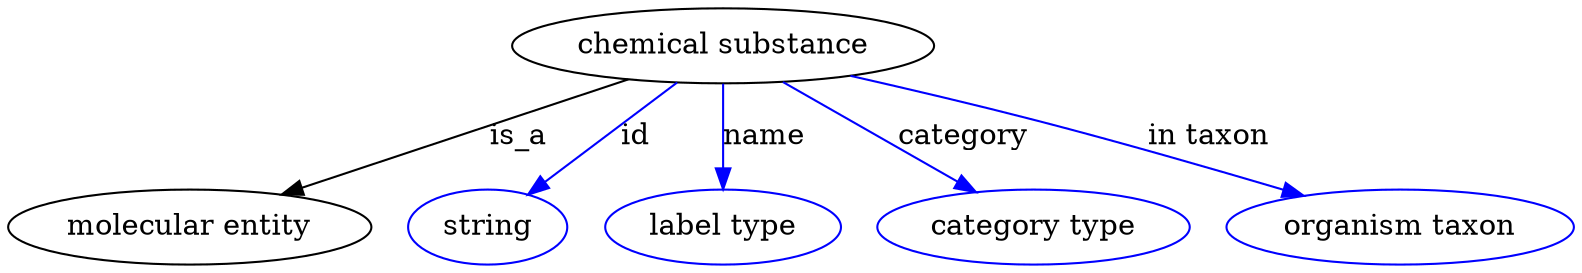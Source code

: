 digraph {
	graph [bb="0,0,609.54,123"];
	node [label="\N"];
	"chemical substance"	[height=0.5,
		label="chemical substance",
		pos="279.89,105",
		width=2.2026];
	"molecular entity"	[height=0.5,
		pos="68.894,18",
		width=1.9137];
	"chemical substance" -> "molecular entity"	[label=is_a,
		lp="198.89,61.5",
		pos="e,104.7,33.425 242.66,88.999 206.77,74.544 152.43,52.651 114.09,37.205"];
	id	[color=blue,
		height=0.5,
		label=string,
		pos="185.89,18",
		width=0.84854];
	"chemical substance" -> id	[color=blue,
		label=id,
		lp="244.39,61.5",
		pos="e,201.92,33.494 261.32,87.207 246.42,73.735 225.42,54.744 209.36,40.221",
		style=solid];
	name	[color=blue,
		height=0.5,
		label="label type",
		pos="279.89,18",
		width=1.2638];
	"chemical substance" -> name	[color=blue,
		label=name,
		lp="295.39,61.5",
		pos="e,279.89,36.175 279.89,86.799 279.89,75.163 279.89,59.548 279.89,46.237",
		style=solid];
	category	[color=blue,
		height=0.5,
		label="category type",
		pos="401.89,18",
		width=1.6249];
	"chemical substance" -> category	[color=blue,
		label=category,
		lp="372.39,61.5",
		pos="e,379.27,34.764 303.42,87.611 322.65,74.213 349.99,55.161 370.99,40.532",
		style=solid];
	"in taxon"	[color=blue,
		height=0.5,
		label="organism taxon",
		pos="543.89,18",
		width=1.8234];
	"chemical substance" -> "in taxon"	[color=blue,
		label="in taxon",
		lp="466.39,61.5",
		pos="e,505.87,32.79 327.94,90.585 349.95,84.287 376.33,76.523 399.89,69 432.26,58.669 468.37,46.127 496.34,36.189",
		style=solid];
}
